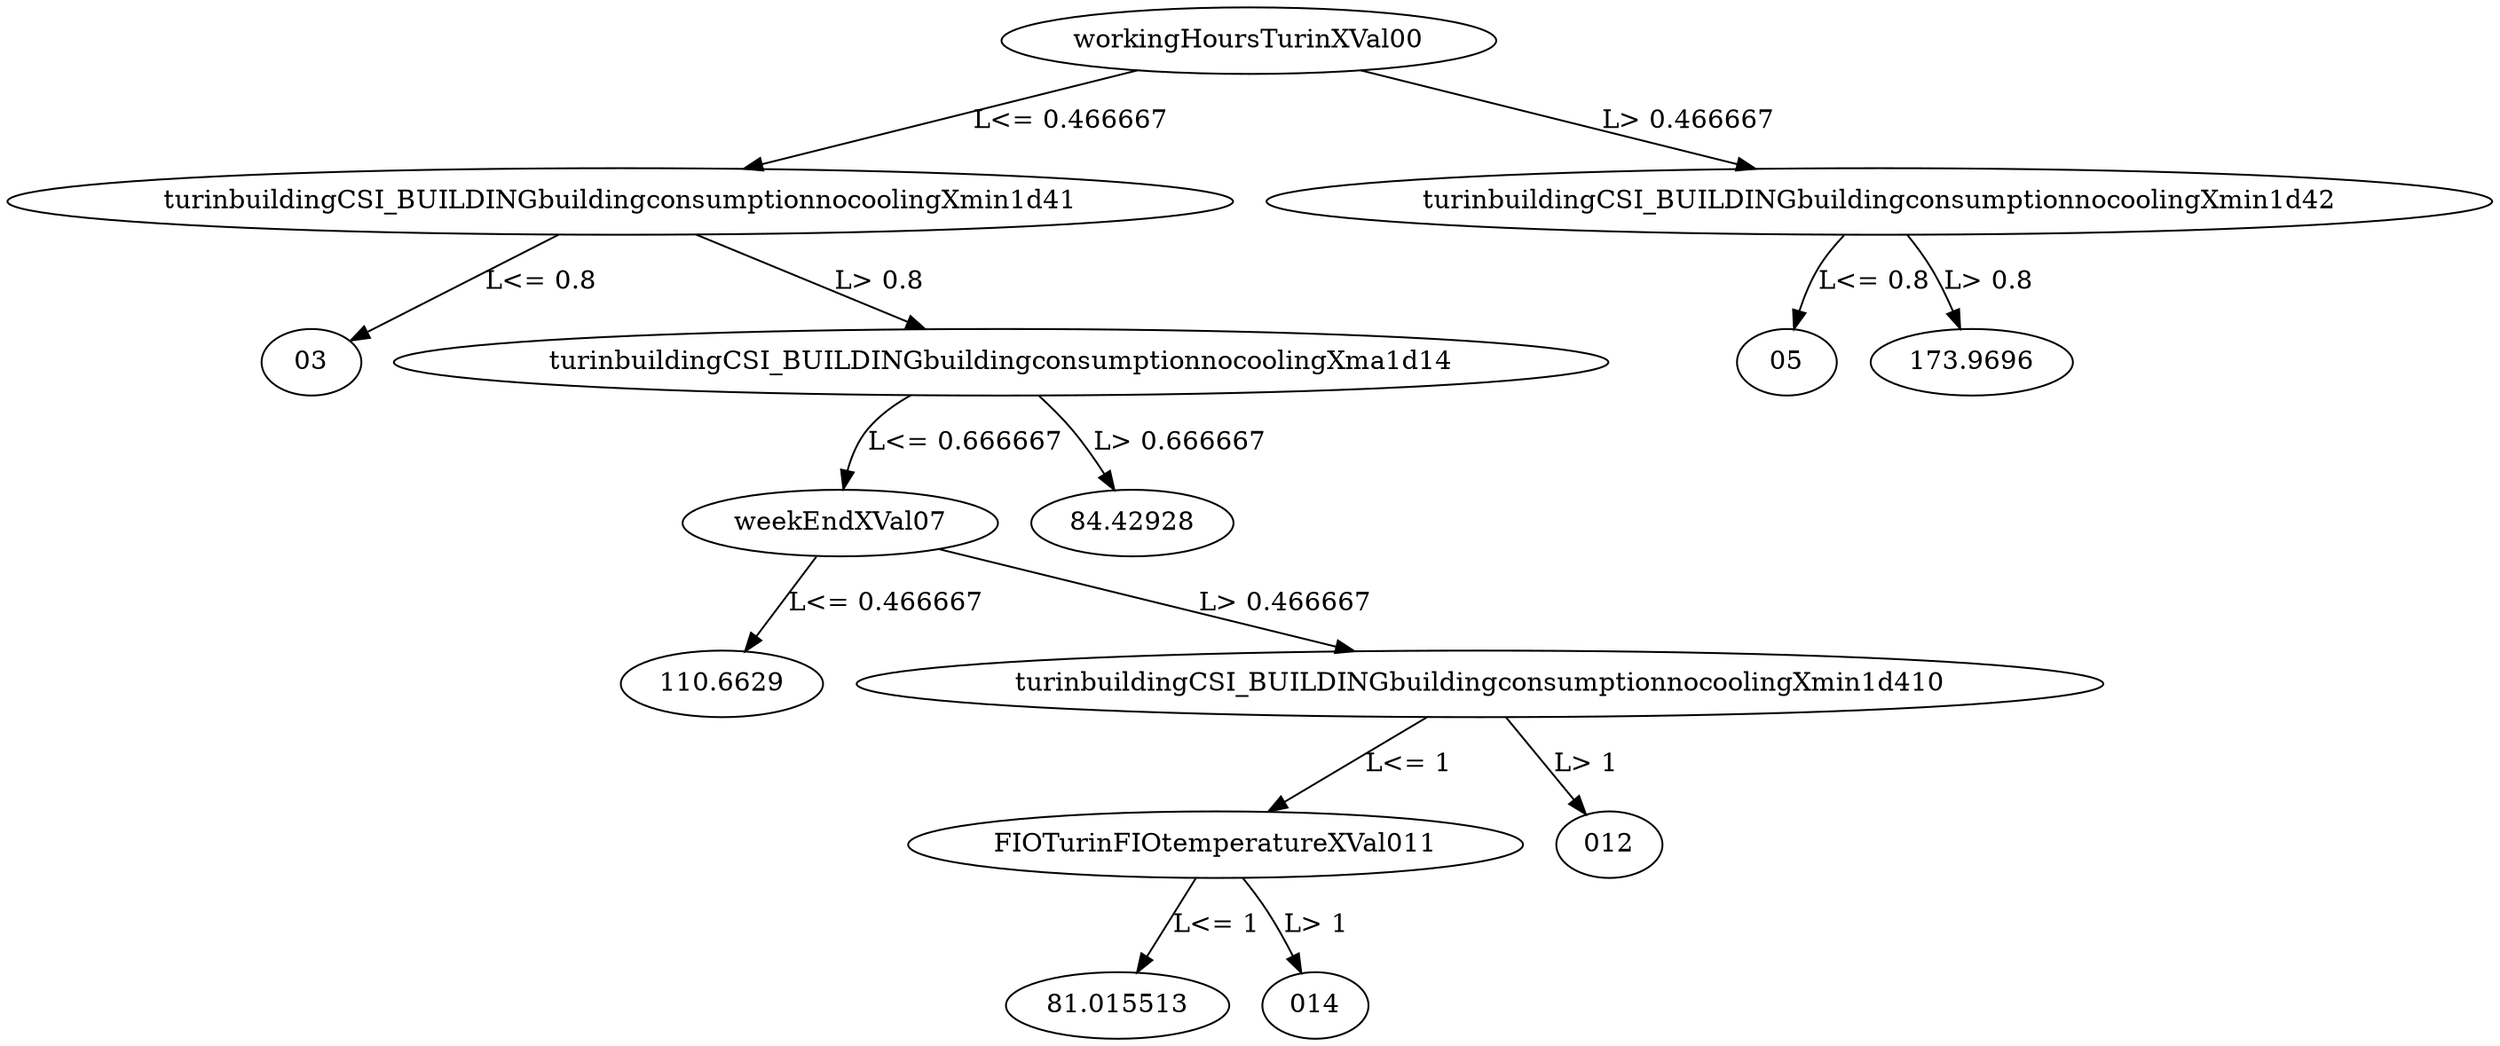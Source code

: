 digraph dt_fig {
	workingHoursTurinXVal00 -> turinbuildingCSI_BUILDINGbuildingconsumptionnocoolingXmin1d41 [label="L<= 0.466667"];
	workingHoursTurinXVal00 -> turinbuildingCSI_BUILDINGbuildingconsumptionnocoolingXmin1d42 [label="L> 0.466667"];
	turinbuildingCSI_BUILDINGbuildingconsumptionnocoolingXmin1d41 -> "03" [label="L<= 0.8"];
	turinbuildingCSI_BUILDINGbuildingconsumptionnocoolingXmin1d41 -> turinbuildingCSI_BUILDINGbuildingconsumptionnocoolingXma1d14 [label="L> 0.8"];
	turinbuildingCSI_BUILDINGbuildingconsumptionnocoolingXmin1d42 -> "05" [label="L<= 0.8"];
	turinbuildingCSI_BUILDINGbuildingconsumptionnocoolingXmin1d42 -> "173.9696" [label="L> 0.8"];
	turinbuildingCSI_BUILDINGbuildingconsumptionnocoolingXma1d14 -> weekEndXVal07 [label="L<= 0.666667"];
	turinbuildingCSI_BUILDINGbuildingconsumptionnocoolingXma1d14 -> "84.42928" [label="L> 0.666667"];
	weekEndXVal07 -> "110.6629" [label="L<= 0.466667"];
	weekEndXVal07 -> turinbuildingCSI_BUILDINGbuildingconsumptionnocoolingXmin1d410 [label="L> 0.466667"];
	turinbuildingCSI_BUILDINGbuildingconsumptionnocoolingXmin1d410 -> FIOTurinFIOtemperatureXVal011 [label="L<= 1"];
	turinbuildingCSI_BUILDINGbuildingconsumptionnocoolingXmin1d410 -> "012" [label="L> 1"];
	FIOTurinFIOtemperatureXVal011 -> "81.015513" [label="L<= 1"];
	FIOTurinFIOtemperatureXVal011 -> "014" [label="L> 1"];
}
